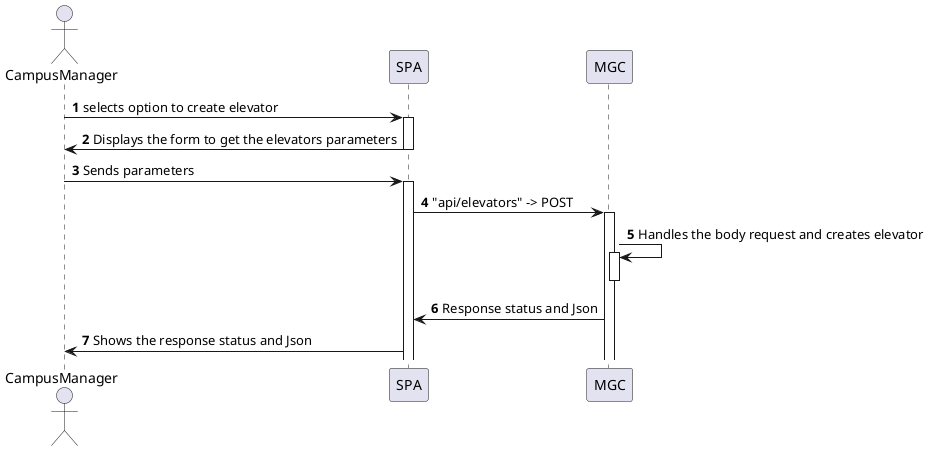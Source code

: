 @startuml
'https://plantuml.com/sequence-diagram

autonumber
actor CampusManager
CampusManager -> SPA : selects option to create elevator
activate SPA
CampusManager <- SPA : Displays the form to get the elevators parameters
deactivate SPA
CampusManager -> SPA : Sends parameters
activate SPA
SPA -> MGC: "api/elevators" -> POST
activate MGC

MGC -> MGC: Handles the body request and creates elevator
activate MGC
deactivate MGC
SPA <- MGC: Response status and Json
CampusManager <- SPA: Shows the response status and Json





@enduml
